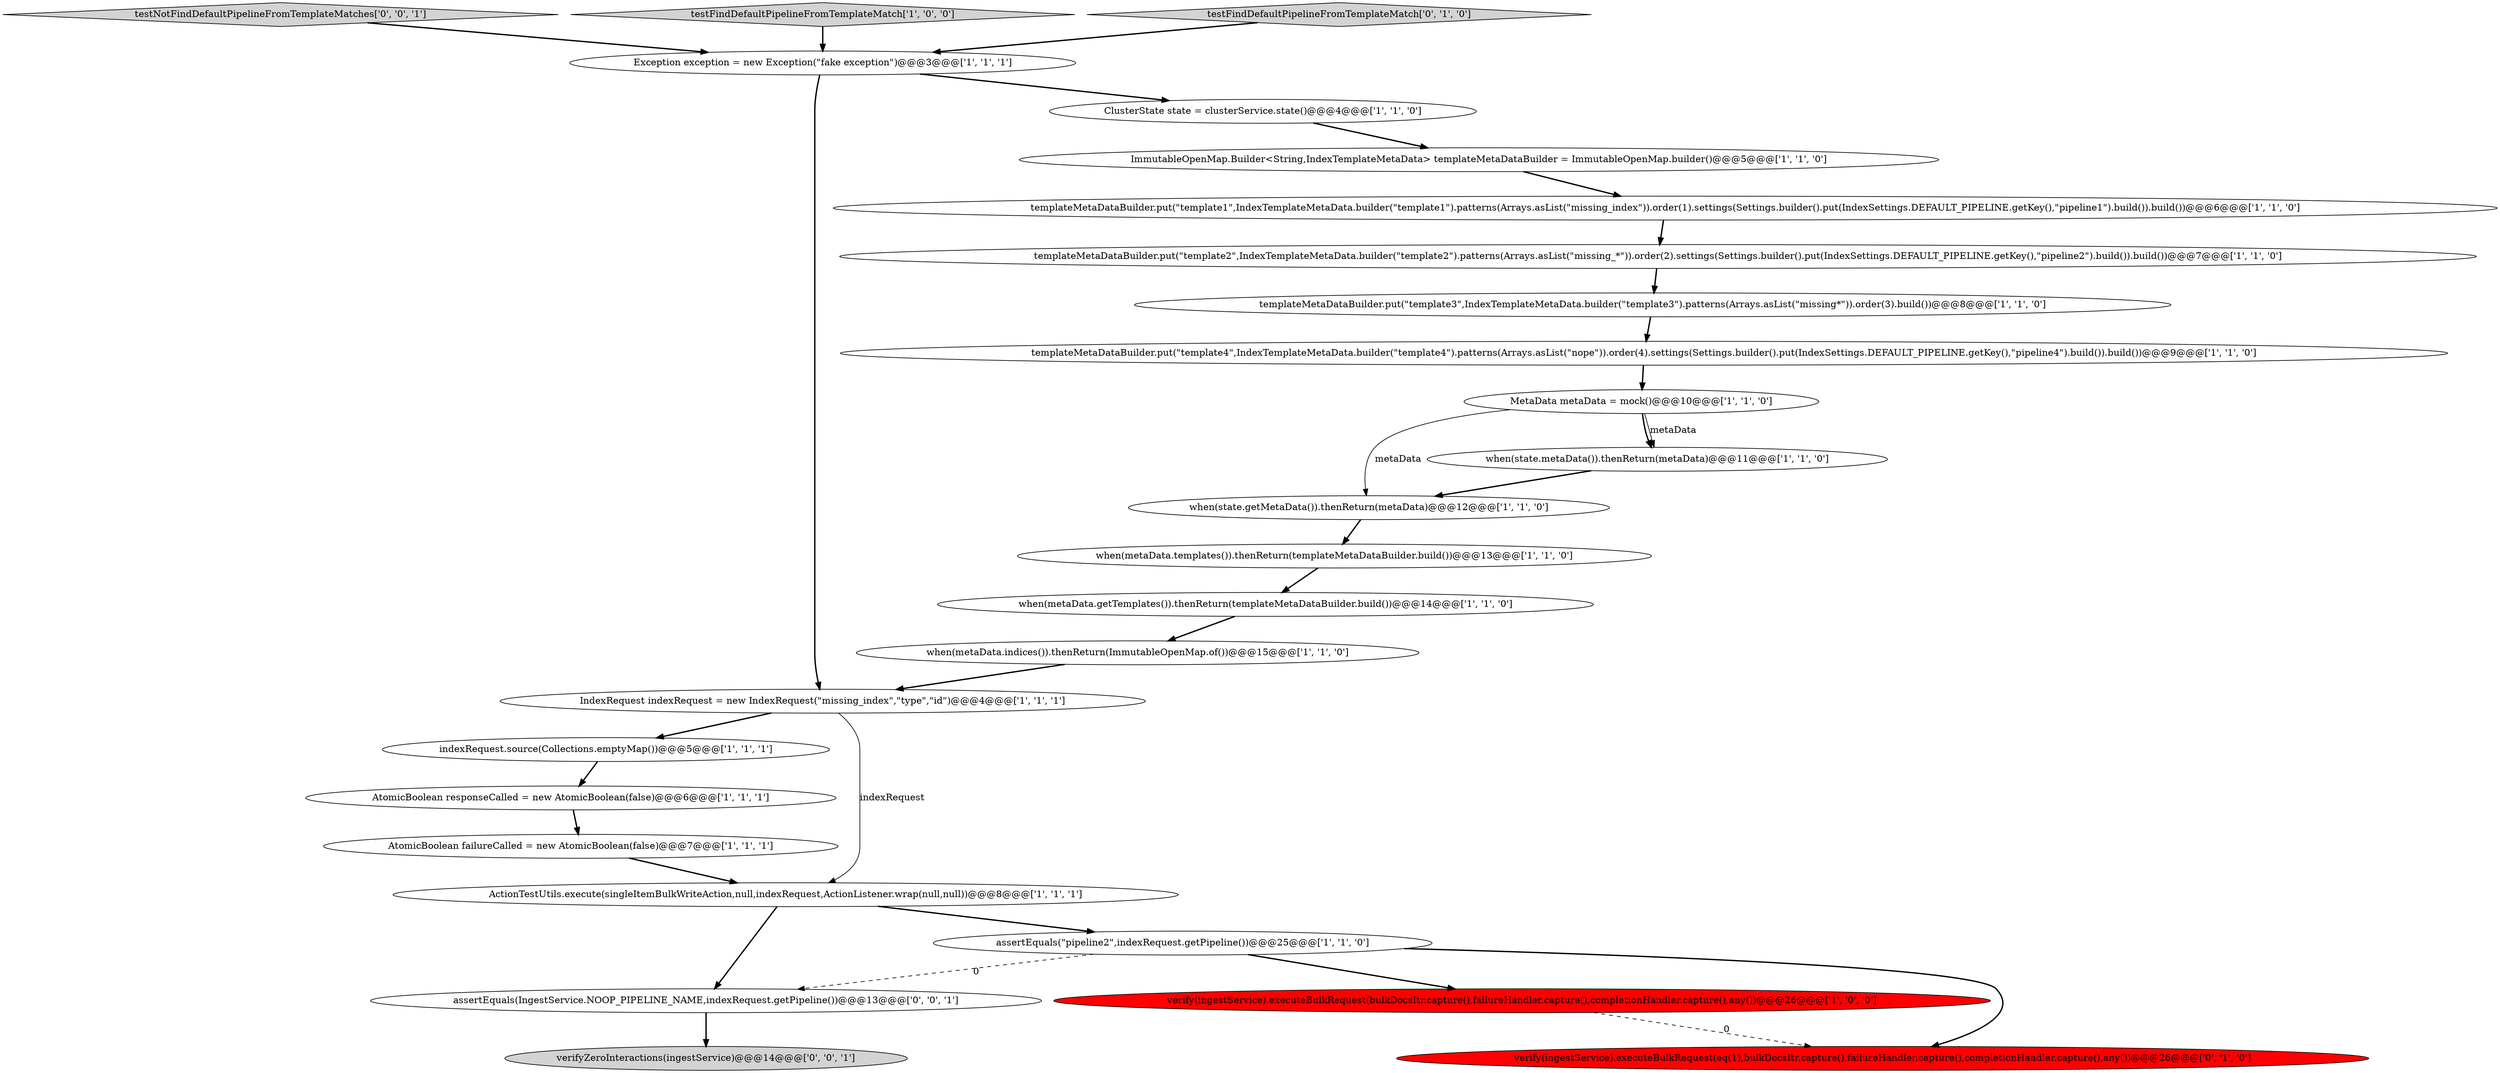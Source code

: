 digraph {
25 [style = filled, label = "testNotFindDefaultPipelineFromTemplateMatches['0', '0', '1']", fillcolor = lightgray, shape = diamond image = "AAA0AAABBB3BBB"];
20 [style = filled, label = "AtomicBoolean failureCalled = new AtomicBoolean(false)@@@7@@@['1', '1', '1']", fillcolor = white, shape = ellipse image = "AAA0AAABBB1BBB"];
23 [style = filled, label = "assertEquals(IngestService.NOOP_PIPELINE_NAME,indexRequest.getPipeline())@@@13@@@['0', '0', '1']", fillcolor = white, shape = ellipse image = "AAA0AAABBB3BBB"];
10 [style = filled, label = "templateMetaDataBuilder.put(\"template4\",IndexTemplateMetaData.builder(\"template4\").patterns(Arrays.asList(\"nope\")).order(4).settings(Settings.builder().put(IndexSettings.DEFAULT_PIPELINE.getKey(),\"pipeline4\").build()).build())@@@9@@@['1', '1', '0']", fillcolor = white, shape = ellipse image = "AAA0AAABBB1BBB"];
18 [style = filled, label = "when(metaData.templates()).thenReturn(templateMetaDataBuilder.build())@@@13@@@['1', '1', '0']", fillcolor = white, shape = ellipse image = "AAA0AAABBB1BBB"];
24 [style = filled, label = "verifyZeroInteractions(ingestService)@@@14@@@['0', '0', '1']", fillcolor = lightgray, shape = ellipse image = "AAA0AAABBB3BBB"];
12 [style = filled, label = "verify(ingestService).executeBulkRequest(bulkDocsItr.capture(),failureHandler.capture(),completionHandler.capture(),any())@@@26@@@['1', '0', '0']", fillcolor = red, shape = ellipse image = "AAA1AAABBB1BBB"];
6 [style = filled, label = "indexRequest.source(Collections.emptyMap())@@@5@@@['1', '1', '1']", fillcolor = white, shape = ellipse image = "AAA0AAABBB1BBB"];
3 [style = filled, label = "templateMetaDataBuilder.put(\"template1\",IndexTemplateMetaData.builder(\"template1\").patterns(Arrays.asList(\"missing_index\")).order(1).settings(Settings.builder().put(IndexSettings.DEFAULT_PIPELINE.getKey(),\"pipeline1\").build()).build())@@@6@@@['1', '1', '0']", fillcolor = white, shape = ellipse image = "AAA0AAABBB1BBB"];
0 [style = filled, label = "when(state.getMetaData()).thenReturn(metaData)@@@12@@@['1', '1', '0']", fillcolor = white, shape = ellipse image = "AAA0AAABBB1BBB"];
13 [style = filled, label = "ActionTestUtils.execute(singleItemBulkWriteAction,null,indexRequest,ActionListener.wrap(null,null))@@@8@@@['1', '1', '1']", fillcolor = white, shape = ellipse image = "AAA0AAABBB1BBB"];
8 [style = filled, label = "Exception exception = new Exception(\"fake exception\")@@@3@@@['1', '1', '1']", fillcolor = white, shape = ellipse image = "AAA0AAABBB1BBB"];
5 [style = filled, label = "IndexRequest indexRequest = new IndexRequest(\"missing_index\",\"type\",\"id\")@@@4@@@['1', '1', '1']", fillcolor = white, shape = ellipse image = "AAA0AAABBB1BBB"];
4 [style = filled, label = "when(state.metaData()).thenReturn(metaData)@@@11@@@['1', '1', '0']", fillcolor = white, shape = ellipse image = "AAA0AAABBB1BBB"];
14 [style = filled, label = "testFindDefaultPipelineFromTemplateMatch['1', '0', '0']", fillcolor = lightgray, shape = diamond image = "AAA0AAABBB1BBB"];
7 [style = filled, label = "ImmutableOpenMap.Builder<String,IndexTemplateMetaData> templateMetaDataBuilder = ImmutableOpenMap.builder()@@@5@@@['1', '1', '0']", fillcolor = white, shape = ellipse image = "AAA0AAABBB1BBB"];
17 [style = filled, label = "assertEquals(\"pipeline2\",indexRequest.getPipeline())@@@25@@@['1', '1', '0']", fillcolor = white, shape = ellipse image = "AAA0AAABBB1BBB"];
2 [style = filled, label = "when(metaData.indices()).thenReturn(ImmutableOpenMap.of())@@@15@@@['1', '1', '0']", fillcolor = white, shape = ellipse image = "AAA0AAABBB1BBB"];
15 [style = filled, label = "when(metaData.getTemplates()).thenReturn(templateMetaDataBuilder.build())@@@14@@@['1', '1', '0']", fillcolor = white, shape = ellipse image = "AAA0AAABBB1BBB"];
1 [style = filled, label = "templateMetaDataBuilder.put(\"template3\",IndexTemplateMetaData.builder(\"template3\").patterns(Arrays.asList(\"missing*\")).order(3).build())@@@8@@@['1', '1', '0']", fillcolor = white, shape = ellipse image = "AAA0AAABBB1BBB"];
16 [style = filled, label = "templateMetaDataBuilder.put(\"template2\",IndexTemplateMetaData.builder(\"template2\").patterns(Arrays.asList(\"missing_*\")).order(2).settings(Settings.builder().put(IndexSettings.DEFAULT_PIPELINE.getKey(),\"pipeline2\").build()).build())@@@7@@@['1', '1', '0']", fillcolor = white, shape = ellipse image = "AAA0AAABBB1BBB"];
21 [style = filled, label = "verify(ingestService).executeBulkRequest(eq(1),bulkDocsItr.capture(),failureHandler.capture(),completionHandler.capture(),any())@@@26@@@['0', '1', '0']", fillcolor = red, shape = ellipse image = "AAA1AAABBB2BBB"];
9 [style = filled, label = "ClusterState state = clusterService.state()@@@4@@@['1', '1', '0']", fillcolor = white, shape = ellipse image = "AAA0AAABBB1BBB"];
19 [style = filled, label = "MetaData metaData = mock()@@@10@@@['1', '1', '0']", fillcolor = white, shape = ellipse image = "AAA0AAABBB1BBB"];
11 [style = filled, label = "AtomicBoolean responseCalled = new AtomicBoolean(false)@@@6@@@['1', '1', '1']", fillcolor = white, shape = ellipse image = "AAA0AAABBB1BBB"];
22 [style = filled, label = "testFindDefaultPipelineFromTemplateMatch['0', '1', '0']", fillcolor = lightgray, shape = diamond image = "AAA0AAABBB2BBB"];
11->20 [style = bold, label=""];
5->13 [style = solid, label="indexRequest"];
15->2 [style = bold, label=""];
20->13 [style = bold, label=""];
19->0 [style = solid, label="metaData"];
10->19 [style = bold, label=""];
18->15 [style = bold, label=""];
3->16 [style = bold, label=""];
9->7 [style = bold, label=""];
12->21 [style = dashed, label="0"];
7->3 [style = bold, label=""];
4->0 [style = bold, label=""];
22->8 [style = bold, label=""];
13->17 [style = bold, label=""];
23->24 [style = bold, label=""];
17->12 [style = bold, label=""];
5->6 [style = bold, label=""];
8->5 [style = bold, label=""];
16->1 [style = bold, label=""];
6->11 [style = bold, label=""];
8->9 [style = bold, label=""];
13->23 [style = bold, label=""];
0->18 [style = bold, label=""];
25->8 [style = bold, label=""];
14->8 [style = bold, label=""];
19->4 [style = bold, label=""];
17->23 [style = dashed, label="0"];
19->4 [style = solid, label="metaData"];
1->10 [style = bold, label=""];
17->21 [style = bold, label=""];
2->5 [style = bold, label=""];
}
